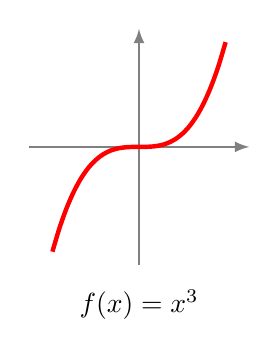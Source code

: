 \begin{tikzpicture}
	\draw[->,>=latex, gray, thick] (-1.4,0) -- (1.4,0);
	\draw[->,>=latex, gray, thick] (0,-1.5) -- (0,1.5);
    \draw[color=red,domain=-1.1:1.1,ultra thick,smooth] plot (\x,{\x*\x*\x)});
    \node at (0,-2) {$f(x)=x^3$};
\end{tikzpicture}